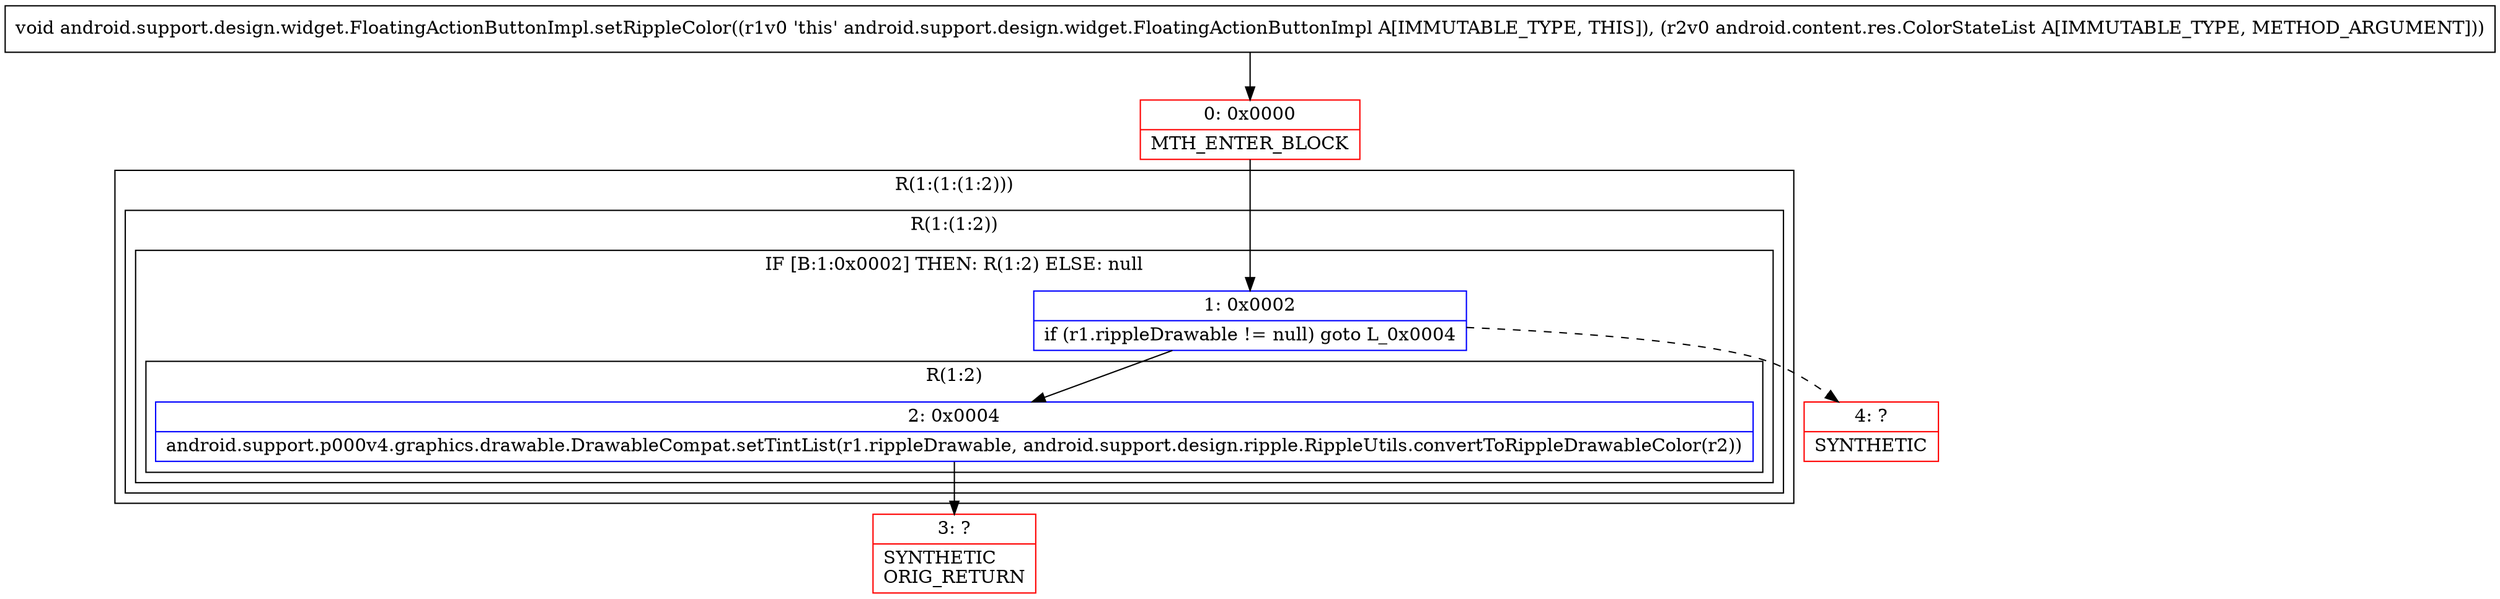digraph "CFG forandroid.support.design.widget.FloatingActionButtonImpl.setRippleColor(Landroid\/content\/res\/ColorStateList;)V" {
subgraph cluster_Region_1700651544 {
label = "R(1:(1:(1:2)))";
node [shape=record,color=blue];
subgraph cluster_Region_556775872 {
label = "R(1:(1:2))";
node [shape=record,color=blue];
subgraph cluster_IfRegion_1040995849 {
label = "IF [B:1:0x0002] THEN: R(1:2) ELSE: null";
node [shape=record,color=blue];
Node_1 [shape=record,label="{1\:\ 0x0002|if (r1.rippleDrawable != null) goto L_0x0004\l}"];
subgraph cluster_Region_1789786401 {
label = "R(1:2)";
node [shape=record,color=blue];
Node_2 [shape=record,label="{2\:\ 0x0004|android.support.p000v4.graphics.drawable.DrawableCompat.setTintList(r1.rippleDrawable, android.support.design.ripple.RippleUtils.convertToRippleDrawableColor(r2))\l}"];
}
}
}
}
Node_0 [shape=record,color=red,label="{0\:\ 0x0000|MTH_ENTER_BLOCK\l}"];
Node_3 [shape=record,color=red,label="{3\:\ ?|SYNTHETIC\lORIG_RETURN\l}"];
Node_4 [shape=record,color=red,label="{4\:\ ?|SYNTHETIC\l}"];
MethodNode[shape=record,label="{void android.support.design.widget.FloatingActionButtonImpl.setRippleColor((r1v0 'this' android.support.design.widget.FloatingActionButtonImpl A[IMMUTABLE_TYPE, THIS]), (r2v0 android.content.res.ColorStateList A[IMMUTABLE_TYPE, METHOD_ARGUMENT])) }"];
MethodNode -> Node_0;
Node_1 -> Node_2;
Node_1 -> Node_4[style=dashed];
Node_2 -> Node_3;
Node_0 -> Node_1;
}

